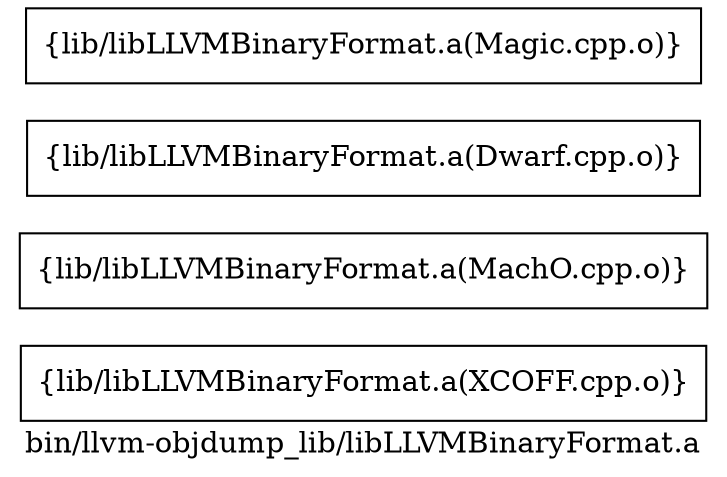 digraph "bin/llvm-objdump_lib/libLLVMBinaryFormat.a" {
	label="bin/llvm-objdump_lib/libLLVMBinaryFormat.a";
	rankdir=LR;

	Node0x564b0ada7318 [shape=record,shape=box,group=0,label="{lib/libLLVMBinaryFormat.a(XCOFF.cpp.o)}"];
	Node0x564b0ada8f88 [shape=record,shape=box,group=0,label="{lib/libLLVMBinaryFormat.a(MachO.cpp.o)}"];
	Node0x564b0ada6008 [shape=record,shape=box,group=0,label="{lib/libLLVMBinaryFormat.a(Dwarf.cpp.o)}"];
	Node0x564b0ada8b28 [shape=record,shape=box,group=0,label="{lib/libLLVMBinaryFormat.a(Magic.cpp.o)}"];
}
